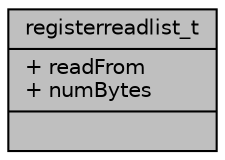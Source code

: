 digraph "registerreadlist_t"
{
  edge [fontname="Helvetica",fontsize="10",labelfontname="Helvetica",labelfontsize="10"];
  node [fontname="Helvetica",fontsize="10",shape=record];
  Node1 [label="{registerreadlist_t\n|+ readFrom\l+ numBytes\l|}",height=0.2,width=0.4,color="black", fillcolor="grey75", style="filled", fontcolor="black"];
}
